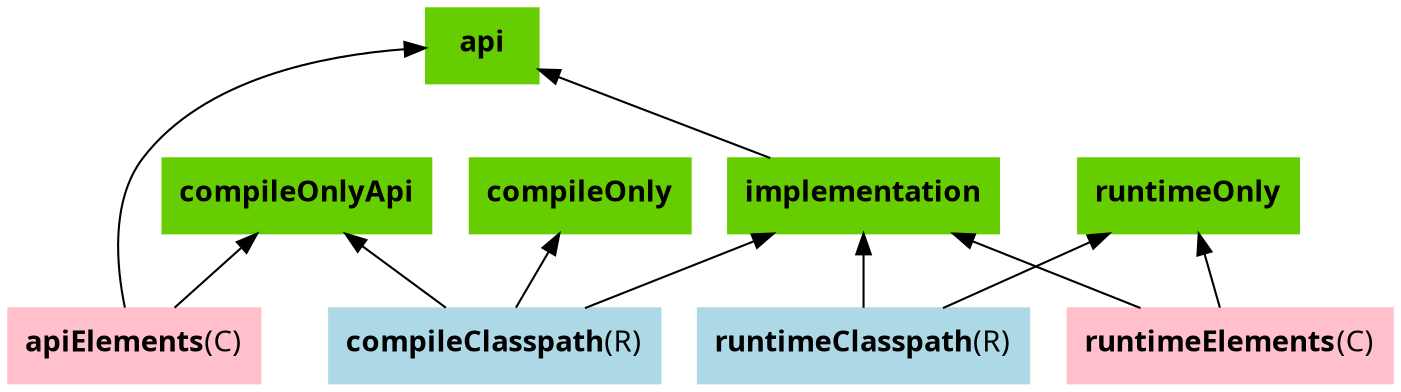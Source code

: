 digraph configurations {
    rankdir = BT;
   graph [ dpi = 100, fontname="Sans"];
   node [fontname = "Sans"];
   edge [fontname = "Sans"];

   "apiElements" [shape="box", label=<<B>apiElements</B>(C)>, color="pink", bgcolor="pink", style="filled"]
   "apiElements" -> "api"
   "apiElements" -> "compileOnlyApi"

   "api" [shape="box", label=<<B>api</B>>, color="chartreuse3", bgcolor="chartreuse3", style="filled"]
   "compileOnlyApi" [shape="box", label=<<B>compileOnlyApi</B>>, color="chartreuse3", bgcolor="chartreuse3", style="filled"]

   "compileClasspath" [shape="box", label=<<B>compileClasspath</B>(R)>, color="lightblue", bgcolor="lightblue", style="filled"]
   "compileClasspath" -> "compileOnly"
   "compileClasspath" -> "compileOnlyApi"
   "compileOnly" [shape="box", label=<<B>compileOnly</B>>, color="chartreuse3", bgcolor="chartreuse3", style="filled"]
   "compileClasspath" -> "implementation"
   "implementation" [shape="box", label=<<B>implementation</B>>, color="chartreuse3", bgcolor="chartreuse3", style="filled"]
   "implementation" -> "api"

   "runtimeClasspath" [shape="box", label=<<B>runtimeClasspath</B>(R)>, color="lightblue", bgcolor="lightblue", style="filled"]
   "runtimeClasspath" -> "runtimeOnly"
   "runtimeOnly" [shape="box", label=<<B>runtimeOnly</B>>, color="chartreuse3", bgcolor="chartreuse3", style="filled"]
   "runtimeClasspath" -> "implementation"
   "runtimeElements" [shape="box", label=<<B>runtimeElements</B>(C)>, color="pink", bgcolor="pink", style="filled"]
   "runtimeElements" -> "implementation"
   "runtimeElements" -> "runtimeOnly"

}
